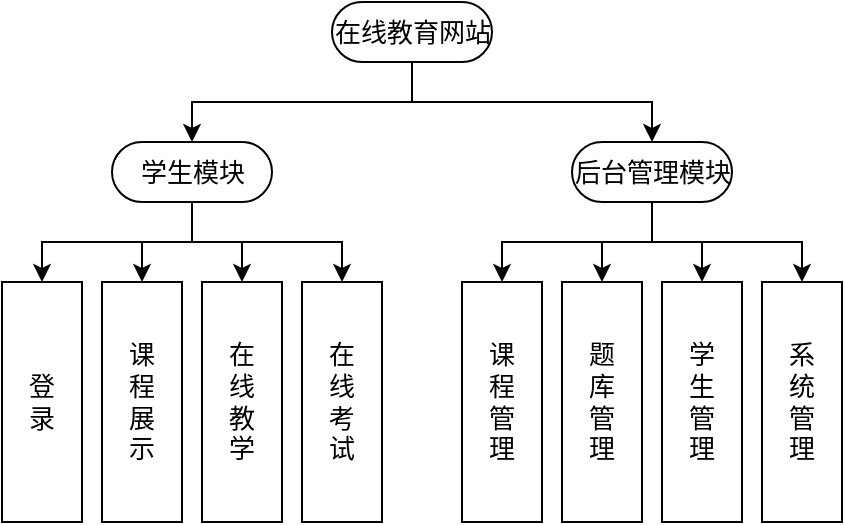 <mxfile version="18.1.2" type="github">
  <diagram id="C5RBs43oDa-KdzZeNtuy" name="Page-1">
    <mxGraphModel dx="1069" dy="598" grid="1" gridSize="10" guides="1" tooltips="1" connect="1" arrows="1" fold="1" page="1" pageScale="1" pageWidth="827" pageHeight="1169" math="0" shadow="0">
      <root>
        <mxCell id="WIyWlLk6GJQsqaUBKTNV-0" />
        <mxCell id="WIyWlLk6GJQsqaUBKTNV-1" parent="WIyWlLk6GJQsqaUBKTNV-0" />
        <mxCell id="1GNV1eHEHa3V5cSZTnpK-24" style="edgeStyle=orthogonalEdgeStyle;rounded=0;orthogonalLoop=1;jettySize=auto;html=1;exitX=0.5;exitY=0.5;exitDx=0;exitDy=15;exitPerimeter=0;fontSize=13;fontFamily=微软雅黑;" edge="1" parent="WIyWlLk6GJQsqaUBKTNV-1" source="1GNV1eHEHa3V5cSZTnpK-11" target="1GNV1eHEHa3V5cSZTnpK-13">
          <mxGeometry relative="1" as="geometry" />
        </mxCell>
        <mxCell id="1GNV1eHEHa3V5cSZTnpK-25" style="edgeStyle=orthogonalEdgeStyle;rounded=0;orthogonalLoop=1;jettySize=auto;html=1;exitX=0.5;exitY=0.5;exitDx=0;exitDy=15;exitPerimeter=0;fontSize=13;fontFamily=微软雅黑;" edge="1" parent="WIyWlLk6GJQsqaUBKTNV-1" source="1GNV1eHEHa3V5cSZTnpK-11" target="1GNV1eHEHa3V5cSZTnpK-14">
          <mxGeometry relative="1" as="geometry" />
        </mxCell>
        <mxCell id="1GNV1eHEHa3V5cSZTnpK-11" value="在线教育网站" style="html=1;dashed=0;whitespace=wrap;shape=mxgraph.dfd.start;fontSize=13;fontFamily=微软雅黑;" vertex="1" parent="WIyWlLk6GJQsqaUBKTNV-1">
          <mxGeometry x="290" y="210" width="80" height="30" as="geometry" />
        </mxCell>
        <mxCell id="1GNV1eHEHa3V5cSZTnpK-26" style="edgeStyle=orthogonalEdgeStyle;rounded=0;orthogonalLoop=1;jettySize=auto;html=1;exitX=0.5;exitY=0.5;exitDx=0;exitDy=15;exitPerimeter=0;fontSize=13;fontFamily=微软雅黑;" edge="1" parent="WIyWlLk6GJQsqaUBKTNV-1" source="1GNV1eHEHa3V5cSZTnpK-13" target="1GNV1eHEHa3V5cSZTnpK-15">
          <mxGeometry relative="1" as="geometry" />
        </mxCell>
        <mxCell id="1GNV1eHEHa3V5cSZTnpK-27" style="edgeStyle=orthogonalEdgeStyle;rounded=0;orthogonalLoop=1;jettySize=auto;html=1;exitX=0.5;exitY=0.5;exitDx=0;exitDy=15;exitPerimeter=0;fontSize=13;fontFamily=微软雅黑;" edge="1" parent="WIyWlLk6GJQsqaUBKTNV-1" source="1GNV1eHEHa3V5cSZTnpK-13" target="1GNV1eHEHa3V5cSZTnpK-16">
          <mxGeometry relative="1" as="geometry" />
        </mxCell>
        <mxCell id="1GNV1eHEHa3V5cSZTnpK-28" style="edgeStyle=orthogonalEdgeStyle;rounded=0;orthogonalLoop=1;jettySize=auto;html=1;exitX=0.5;exitY=0.5;exitDx=0;exitDy=15;exitPerimeter=0;entryX=0.5;entryY=0;entryDx=0;entryDy=0;fontSize=13;fontFamily=微软雅黑;" edge="1" parent="WIyWlLk6GJQsqaUBKTNV-1" source="1GNV1eHEHa3V5cSZTnpK-13" target="1GNV1eHEHa3V5cSZTnpK-17">
          <mxGeometry relative="1" as="geometry" />
        </mxCell>
        <mxCell id="1GNV1eHEHa3V5cSZTnpK-29" style="edgeStyle=orthogonalEdgeStyle;rounded=0;orthogonalLoop=1;jettySize=auto;html=1;exitX=0.5;exitY=0.5;exitDx=0;exitDy=15;exitPerimeter=0;entryX=0.5;entryY=0;entryDx=0;entryDy=0;fontSize=13;fontFamily=微软雅黑;" edge="1" parent="WIyWlLk6GJQsqaUBKTNV-1" source="1GNV1eHEHa3V5cSZTnpK-13" target="1GNV1eHEHa3V5cSZTnpK-18">
          <mxGeometry relative="1" as="geometry" />
        </mxCell>
        <mxCell id="1GNV1eHEHa3V5cSZTnpK-13" value="学生模块" style="html=1;dashed=0;whitespace=wrap;shape=mxgraph.dfd.start;fontSize=13;fontFamily=微软雅黑;" vertex="1" parent="WIyWlLk6GJQsqaUBKTNV-1">
          <mxGeometry x="180" y="280" width="80" height="30" as="geometry" />
        </mxCell>
        <mxCell id="1GNV1eHEHa3V5cSZTnpK-30" style="edgeStyle=orthogonalEdgeStyle;rounded=0;orthogonalLoop=1;jettySize=auto;html=1;exitX=0.5;exitY=0.5;exitDx=0;exitDy=15;exitPerimeter=0;fontSize=13;fontFamily=微软雅黑;" edge="1" parent="WIyWlLk6GJQsqaUBKTNV-1" source="1GNV1eHEHa3V5cSZTnpK-14" target="1GNV1eHEHa3V5cSZTnpK-19">
          <mxGeometry relative="1" as="geometry" />
        </mxCell>
        <mxCell id="1GNV1eHEHa3V5cSZTnpK-31" style="edgeStyle=orthogonalEdgeStyle;rounded=0;orthogonalLoop=1;jettySize=auto;html=1;exitX=0.5;exitY=0.5;exitDx=0;exitDy=15;exitPerimeter=0;fontSize=13;fontFamily=微软雅黑;" edge="1" parent="WIyWlLk6GJQsqaUBKTNV-1" source="1GNV1eHEHa3V5cSZTnpK-14" target="1GNV1eHEHa3V5cSZTnpK-20">
          <mxGeometry relative="1" as="geometry" />
        </mxCell>
        <mxCell id="1GNV1eHEHa3V5cSZTnpK-32" style="edgeStyle=orthogonalEdgeStyle;rounded=0;orthogonalLoop=1;jettySize=auto;html=1;exitX=0.5;exitY=0.5;exitDx=0;exitDy=15;exitPerimeter=0;fontSize=13;fontFamily=微软雅黑;" edge="1" parent="WIyWlLk6GJQsqaUBKTNV-1" source="1GNV1eHEHa3V5cSZTnpK-14" target="1GNV1eHEHa3V5cSZTnpK-21">
          <mxGeometry relative="1" as="geometry" />
        </mxCell>
        <mxCell id="1GNV1eHEHa3V5cSZTnpK-33" style="edgeStyle=orthogonalEdgeStyle;rounded=0;orthogonalLoop=1;jettySize=auto;html=1;exitX=0.5;exitY=0.5;exitDx=0;exitDy=15;exitPerimeter=0;fontSize=13;fontFamily=微软雅黑;" edge="1" parent="WIyWlLk6GJQsqaUBKTNV-1" source="1GNV1eHEHa3V5cSZTnpK-14" target="1GNV1eHEHa3V5cSZTnpK-22">
          <mxGeometry relative="1" as="geometry" />
        </mxCell>
        <mxCell id="1GNV1eHEHa3V5cSZTnpK-14" value="后台管理模块" style="html=1;dashed=0;whitespace=wrap;shape=mxgraph.dfd.start;fontSize=13;fontFamily=微软雅黑;" vertex="1" parent="WIyWlLk6GJQsqaUBKTNV-1">
          <mxGeometry x="410" y="280" width="80" height="30" as="geometry" />
        </mxCell>
        <mxCell id="1GNV1eHEHa3V5cSZTnpK-15" value="登&lt;br style=&quot;font-size: 13px;&quot;&gt;录" style="rounded=0;whiteSpace=wrap;html=1;horizontal=1;verticalAlign=middle;fontSize=13;fontFamily=微软雅黑;" vertex="1" parent="WIyWlLk6GJQsqaUBKTNV-1">
          <mxGeometry x="125" y="350" width="40" height="120" as="geometry" />
        </mxCell>
        <mxCell id="1GNV1eHEHa3V5cSZTnpK-16" value="课&lt;br style=&quot;font-size: 13px;&quot;&gt;程&lt;br style=&quot;font-size: 13px;&quot;&gt;展&lt;br style=&quot;font-size: 13px;&quot;&gt;示" style="rounded=0;whiteSpace=wrap;html=1;horizontal=1;verticalAlign=middle;fontSize=13;fontFamily=微软雅黑;" vertex="1" parent="WIyWlLk6GJQsqaUBKTNV-1">
          <mxGeometry x="175" y="350" width="40" height="120" as="geometry" />
        </mxCell>
        <mxCell id="1GNV1eHEHa3V5cSZTnpK-17" value="在&lt;br style=&quot;font-size: 13px;&quot;&gt;线&lt;br style=&quot;font-size: 13px;&quot;&gt;教&lt;br style=&quot;font-size: 13px;&quot;&gt;学" style="rounded=0;whiteSpace=wrap;html=1;horizontal=1;verticalAlign=middle;fontSize=13;fontFamily=微软雅黑;" vertex="1" parent="WIyWlLk6GJQsqaUBKTNV-1">
          <mxGeometry x="225" y="350" width="40" height="120" as="geometry" />
        </mxCell>
        <mxCell id="1GNV1eHEHa3V5cSZTnpK-18" value="在&lt;br&gt;线&lt;br&gt;考&lt;br&gt;试" style="rounded=0;whiteSpace=wrap;html=1;horizontal=1;verticalAlign=middle;flipH=0;fontSize=13;fontFamily=微软雅黑;" vertex="1" parent="WIyWlLk6GJQsqaUBKTNV-1">
          <mxGeometry x="275" y="350" width="40" height="120" as="geometry" />
        </mxCell>
        <mxCell id="1GNV1eHEHa3V5cSZTnpK-19" value="课&lt;br style=&quot;font-size: 13px;&quot;&gt;程&lt;br style=&quot;font-size: 13px;&quot;&gt;管&lt;br style=&quot;font-size: 13px;&quot;&gt;理" style="rounded=0;whiteSpace=wrap;html=1;horizontal=1;verticalAlign=middle;flipH=0;fontSize=13;fontFamily=微软雅黑;" vertex="1" parent="WIyWlLk6GJQsqaUBKTNV-1">
          <mxGeometry x="355" y="350" width="40" height="120" as="geometry" />
        </mxCell>
        <mxCell id="1GNV1eHEHa3V5cSZTnpK-20" value="题&lt;br style=&quot;font-size: 13px;&quot;&gt;库&lt;br style=&quot;font-size: 13px;&quot;&gt;管&lt;br style=&quot;font-size: 13px;&quot;&gt;理" style="rounded=0;whiteSpace=wrap;html=1;horizontal=1;verticalAlign=middle;flipH=0;fontSize=13;fontFamily=微软雅黑;" vertex="1" parent="WIyWlLk6GJQsqaUBKTNV-1">
          <mxGeometry x="405" y="350" width="40" height="120" as="geometry" />
        </mxCell>
        <mxCell id="1GNV1eHEHa3V5cSZTnpK-21" value="学&lt;br style=&quot;font-size: 13px;&quot;&gt;生&lt;br style=&quot;font-size: 13px;&quot;&gt;管&lt;br style=&quot;font-size: 13px;&quot;&gt;理" style="rounded=0;whiteSpace=wrap;html=1;horizontal=1;verticalAlign=middle;flipH=0;fontSize=13;fontFamily=微软雅黑;" vertex="1" parent="WIyWlLk6GJQsqaUBKTNV-1">
          <mxGeometry x="455" y="350" width="40" height="120" as="geometry" />
        </mxCell>
        <mxCell id="1GNV1eHEHa3V5cSZTnpK-22" value="系&lt;br style=&quot;font-size: 13px;&quot;&gt;统&lt;br style=&quot;font-size: 13px;&quot;&gt;管&lt;br style=&quot;font-size: 13px;&quot;&gt;理" style="rounded=0;whiteSpace=wrap;html=1;horizontal=1;verticalAlign=middle;flipH=0;fontSize=13;fontFamily=微软雅黑;" vertex="1" parent="WIyWlLk6GJQsqaUBKTNV-1">
          <mxGeometry x="505" y="350" width="40" height="120" as="geometry" />
        </mxCell>
      </root>
    </mxGraphModel>
  </diagram>
</mxfile>
